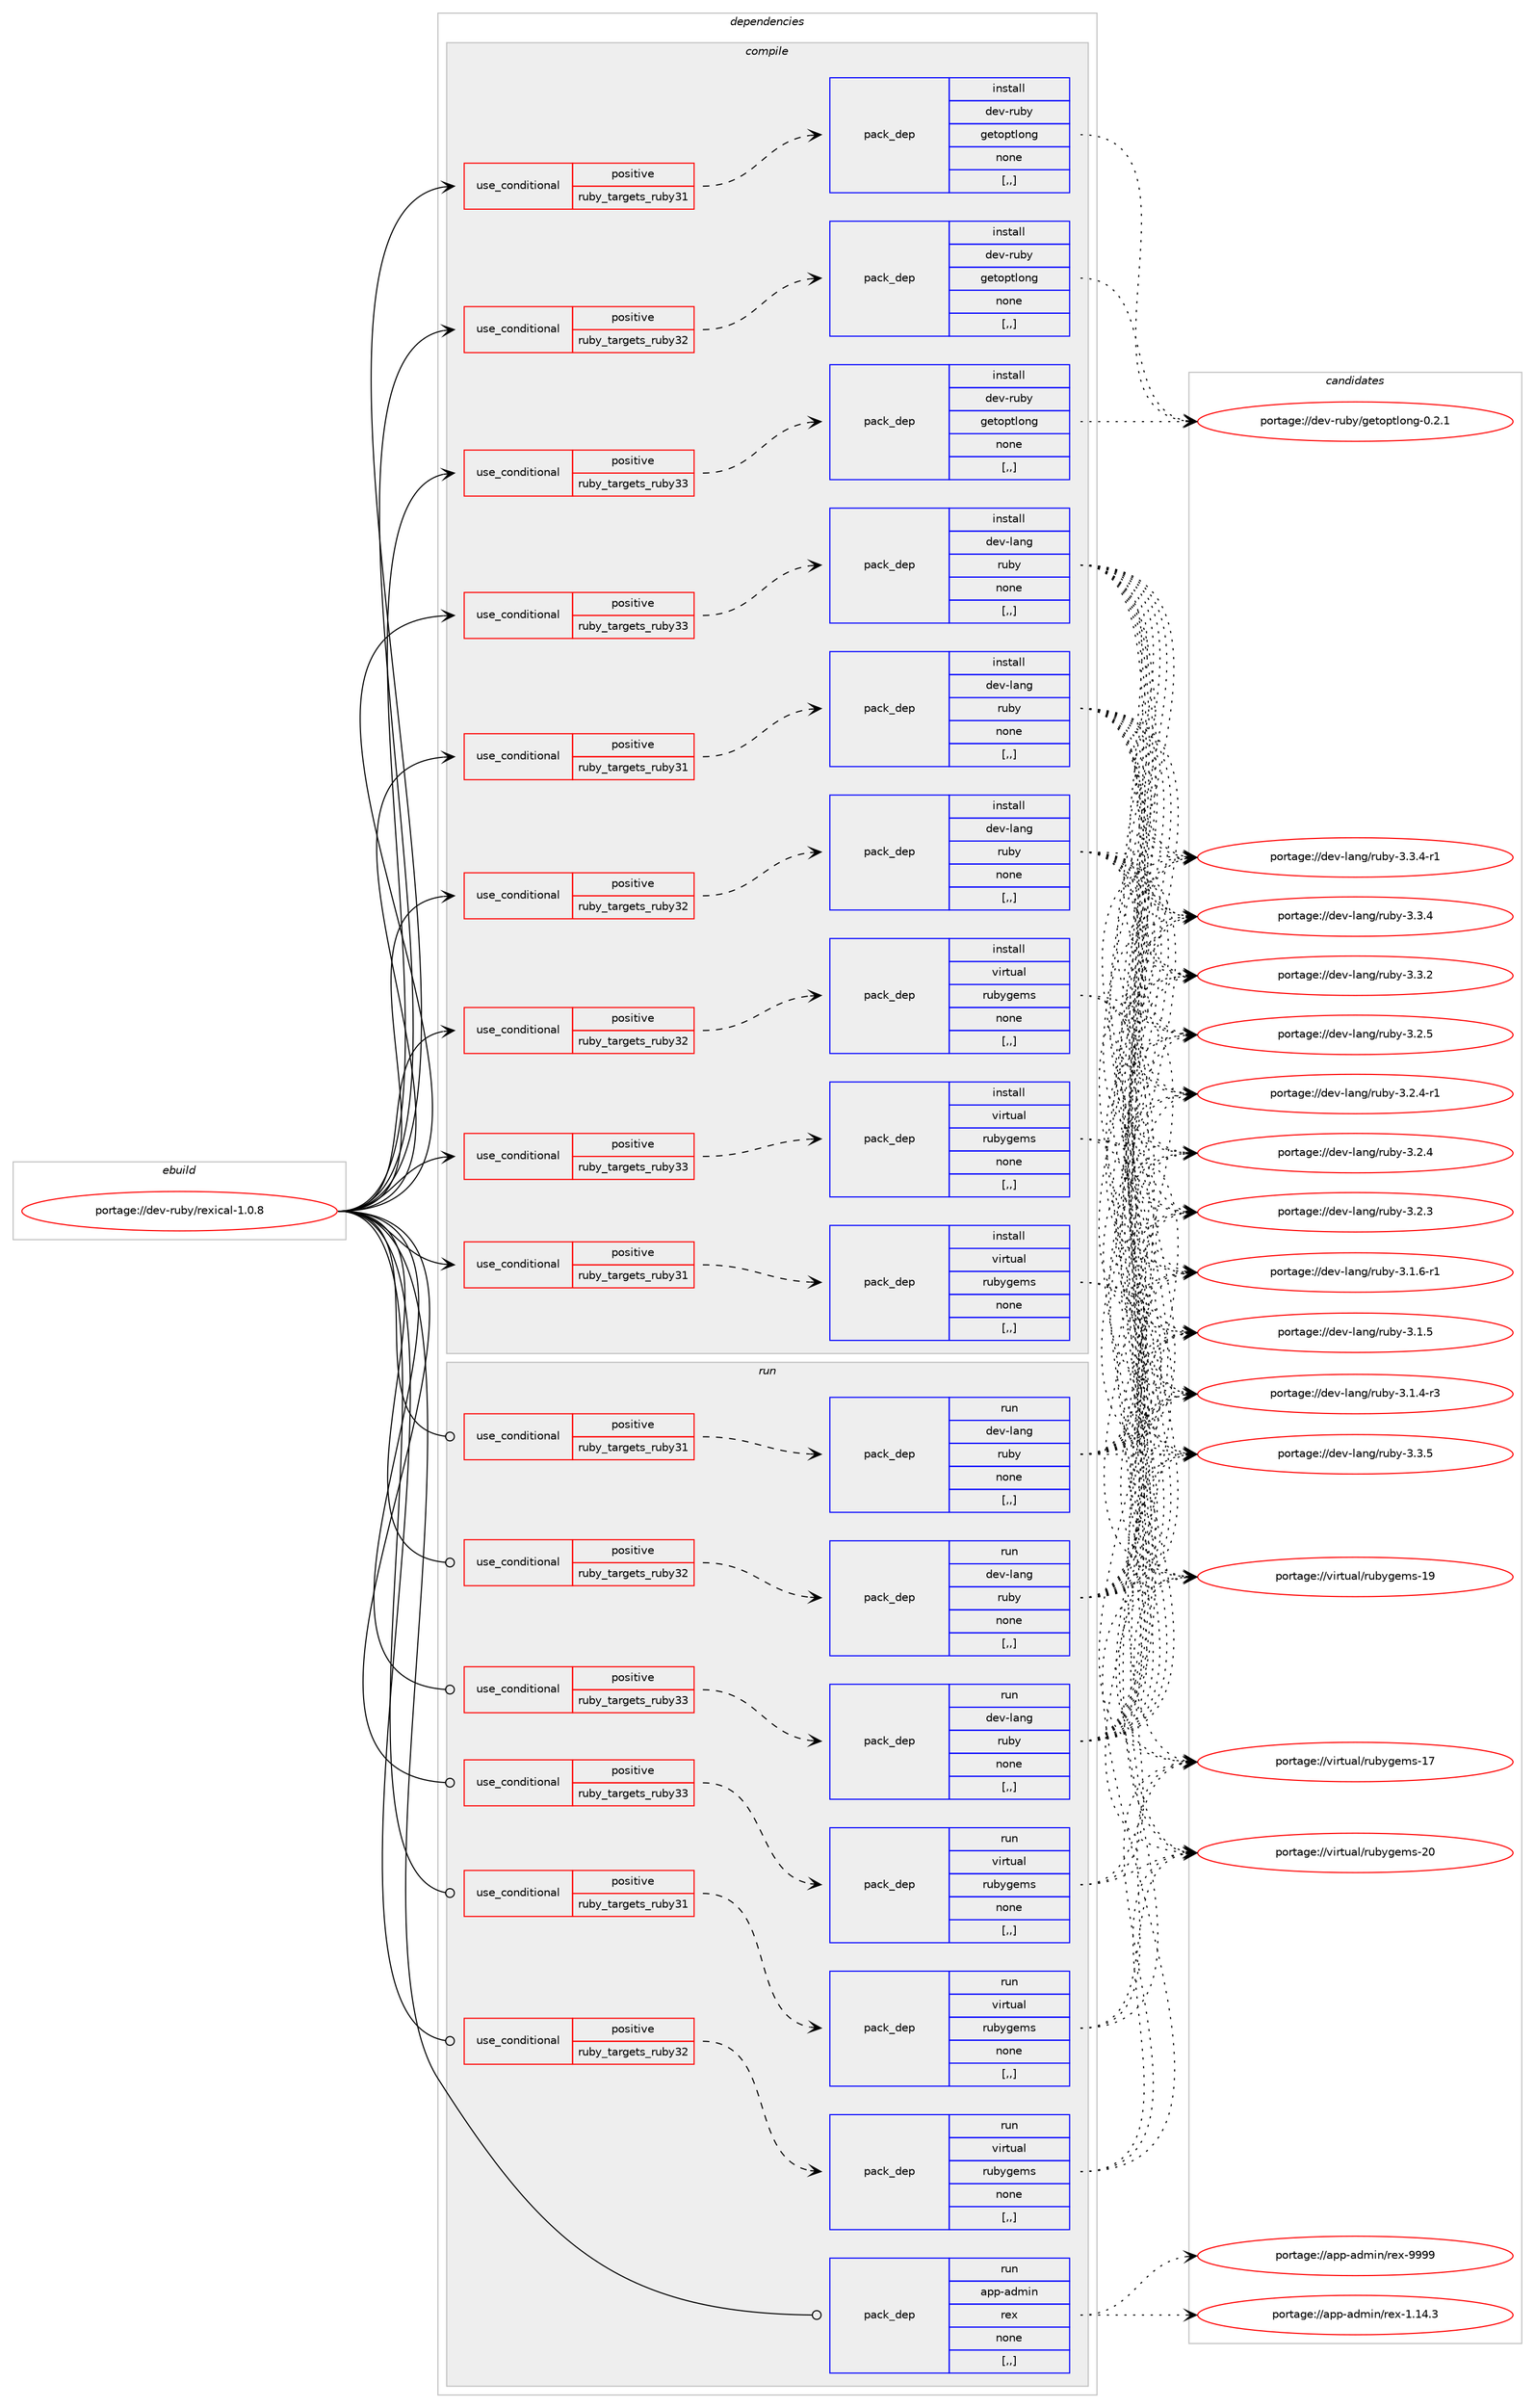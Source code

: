 digraph prolog {

# *************
# Graph options
# *************

newrank=true;
concentrate=true;
compound=true;
graph [rankdir=LR,fontname=Helvetica,fontsize=10,ranksep=1.5];#, ranksep=2.5, nodesep=0.2];
edge  [arrowhead=vee];
node  [fontname=Helvetica,fontsize=10];

# **********
# The ebuild
# **********

subgraph cluster_leftcol {
color=gray;
label=<<i>ebuild</i>>;
id [label="portage://dev-ruby/rexical-1.0.8", color=red, width=4, href="../dev-ruby/rexical-1.0.8.svg"];
}

# ****************
# The dependencies
# ****************

subgraph cluster_midcol {
color=gray;
label=<<i>dependencies</i>>;
subgraph cluster_compile {
fillcolor="#eeeeee";
style=filled;
label=<<i>compile</i>>;
subgraph cond185541 {
dependency694792 [label=<<TABLE BORDER="0" CELLBORDER="1" CELLSPACING="0" CELLPADDING="4"><TR><TD ROWSPAN="3" CELLPADDING="10">use_conditional</TD></TR><TR><TD>positive</TD></TR><TR><TD>ruby_targets_ruby31</TD></TR></TABLE>>, shape=none, color=red];
subgraph pack504300 {
dependency694793 [label=<<TABLE BORDER="0" CELLBORDER="1" CELLSPACING="0" CELLPADDING="4" WIDTH="220"><TR><TD ROWSPAN="6" CELLPADDING="30">pack_dep</TD></TR><TR><TD WIDTH="110">install</TD></TR><TR><TD>dev-lang</TD></TR><TR><TD>ruby</TD></TR><TR><TD>none</TD></TR><TR><TD>[,,]</TD></TR></TABLE>>, shape=none, color=blue];
}
dependency694792:e -> dependency694793:w [weight=20,style="dashed",arrowhead="vee"];
}
id:e -> dependency694792:w [weight=20,style="solid",arrowhead="vee"];
subgraph cond185542 {
dependency694794 [label=<<TABLE BORDER="0" CELLBORDER="1" CELLSPACING="0" CELLPADDING="4"><TR><TD ROWSPAN="3" CELLPADDING="10">use_conditional</TD></TR><TR><TD>positive</TD></TR><TR><TD>ruby_targets_ruby31</TD></TR></TABLE>>, shape=none, color=red];
subgraph pack504301 {
dependency694795 [label=<<TABLE BORDER="0" CELLBORDER="1" CELLSPACING="0" CELLPADDING="4" WIDTH="220"><TR><TD ROWSPAN="6" CELLPADDING="30">pack_dep</TD></TR><TR><TD WIDTH="110">install</TD></TR><TR><TD>dev-ruby</TD></TR><TR><TD>getoptlong</TD></TR><TR><TD>none</TD></TR><TR><TD>[,,]</TD></TR></TABLE>>, shape=none, color=blue];
}
dependency694794:e -> dependency694795:w [weight=20,style="dashed",arrowhead="vee"];
}
id:e -> dependency694794:w [weight=20,style="solid",arrowhead="vee"];
subgraph cond185543 {
dependency694796 [label=<<TABLE BORDER="0" CELLBORDER="1" CELLSPACING="0" CELLPADDING="4"><TR><TD ROWSPAN="3" CELLPADDING="10">use_conditional</TD></TR><TR><TD>positive</TD></TR><TR><TD>ruby_targets_ruby31</TD></TR></TABLE>>, shape=none, color=red];
subgraph pack504302 {
dependency694797 [label=<<TABLE BORDER="0" CELLBORDER="1" CELLSPACING="0" CELLPADDING="4" WIDTH="220"><TR><TD ROWSPAN="6" CELLPADDING="30">pack_dep</TD></TR><TR><TD WIDTH="110">install</TD></TR><TR><TD>virtual</TD></TR><TR><TD>rubygems</TD></TR><TR><TD>none</TD></TR><TR><TD>[,,]</TD></TR></TABLE>>, shape=none, color=blue];
}
dependency694796:e -> dependency694797:w [weight=20,style="dashed",arrowhead="vee"];
}
id:e -> dependency694796:w [weight=20,style="solid",arrowhead="vee"];
subgraph cond185544 {
dependency694798 [label=<<TABLE BORDER="0" CELLBORDER="1" CELLSPACING="0" CELLPADDING="4"><TR><TD ROWSPAN="3" CELLPADDING="10">use_conditional</TD></TR><TR><TD>positive</TD></TR><TR><TD>ruby_targets_ruby32</TD></TR></TABLE>>, shape=none, color=red];
subgraph pack504303 {
dependency694799 [label=<<TABLE BORDER="0" CELLBORDER="1" CELLSPACING="0" CELLPADDING="4" WIDTH="220"><TR><TD ROWSPAN="6" CELLPADDING="30">pack_dep</TD></TR><TR><TD WIDTH="110">install</TD></TR><TR><TD>dev-lang</TD></TR><TR><TD>ruby</TD></TR><TR><TD>none</TD></TR><TR><TD>[,,]</TD></TR></TABLE>>, shape=none, color=blue];
}
dependency694798:e -> dependency694799:w [weight=20,style="dashed",arrowhead="vee"];
}
id:e -> dependency694798:w [weight=20,style="solid",arrowhead="vee"];
subgraph cond185545 {
dependency694800 [label=<<TABLE BORDER="0" CELLBORDER="1" CELLSPACING="0" CELLPADDING="4"><TR><TD ROWSPAN="3" CELLPADDING="10">use_conditional</TD></TR><TR><TD>positive</TD></TR><TR><TD>ruby_targets_ruby32</TD></TR></TABLE>>, shape=none, color=red];
subgraph pack504304 {
dependency694801 [label=<<TABLE BORDER="0" CELLBORDER="1" CELLSPACING="0" CELLPADDING="4" WIDTH="220"><TR><TD ROWSPAN="6" CELLPADDING="30">pack_dep</TD></TR><TR><TD WIDTH="110">install</TD></TR><TR><TD>dev-ruby</TD></TR><TR><TD>getoptlong</TD></TR><TR><TD>none</TD></TR><TR><TD>[,,]</TD></TR></TABLE>>, shape=none, color=blue];
}
dependency694800:e -> dependency694801:w [weight=20,style="dashed",arrowhead="vee"];
}
id:e -> dependency694800:w [weight=20,style="solid",arrowhead="vee"];
subgraph cond185546 {
dependency694802 [label=<<TABLE BORDER="0" CELLBORDER="1" CELLSPACING="0" CELLPADDING="4"><TR><TD ROWSPAN="3" CELLPADDING="10">use_conditional</TD></TR><TR><TD>positive</TD></TR><TR><TD>ruby_targets_ruby32</TD></TR></TABLE>>, shape=none, color=red];
subgraph pack504305 {
dependency694803 [label=<<TABLE BORDER="0" CELLBORDER="1" CELLSPACING="0" CELLPADDING="4" WIDTH="220"><TR><TD ROWSPAN="6" CELLPADDING="30">pack_dep</TD></TR><TR><TD WIDTH="110">install</TD></TR><TR><TD>virtual</TD></TR><TR><TD>rubygems</TD></TR><TR><TD>none</TD></TR><TR><TD>[,,]</TD></TR></TABLE>>, shape=none, color=blue];
}
dependency694802:e -> dependency694803:w [weight=20,style="dashed",arrowhead="vee"];
}
id:e -> dependency694802:w [weight=20,style="solid",arrowhead="vee"];
subgraph cond185547 {
dependency694804 [label=<<TABLE BORDER="0" CELLBORDER="1" CELLSPACING="0" CELLPADDING="4"><TR><TD ROWSPAN="3" CELLPADDING="10">use_conditional</TD></TR><TR><TD>positive</TD></TR><TR><TD>ruby_targets_ruby33</TD></TR></TABLE>>, shape=none, color=red];
subgraph pack504306 {
dependency694805 [label=<<TABLE BORDER="0" CELLBORDER="1" CELLSPACING="0" CELLPADDING="4" WIDTH="220"><TR><TD ROWSPAN="6" CELLPADDING="30">pack_dep</TD></TR><TR><TD WIDTH="110">install</TD></TR><TR><TD>dev-lang</TD></TR><TR><TD>ruby</TD></TR><TR><TD>none</TD></TR><TR><TD>[,,]</TD></TR></TABLE>>, shape=none, color=blue];
}
dependency694804:e -> dependency694805:w [weight=20,style="dashed",arrowhead="vee"];
}
id:e -> dependency694804:w [weight=20,style="solid",arrowhead="vee"];
subgraph cond185548 {
dependency694806 [label=<<TABLE BORDER="0" CELLBORDER="1" CELLSPACING="0" CELLPADDING="4"><TR><TD ROWSPAN="3" CELLPADDING="10">use_conditional</TD></TR><TR><TD>positive</TD></TR><TR><TD>ruby_targets_ruby33</TD></TR></TABLE>>, shape=none, color=red];
subgraph pack504307 {
dependency694807 [label=<<TABLE BORDER="0" CELLBORDER="1" CELLSPACING="0" CELLPADDING="4" WIDTH="220"><TR><TD ROWSPAN="6" CELLPADDING="30">pack_dep</TD></TR><TR><TD WIDTH="110">install</TD></TR><TR><TD>dev-ruby</TD></TR><TR><TD>getoptlong</TD></TR><TR><TD>none</TD></TR><TR><TD>[,,]</TD></TR></TABLE>>, shape=none, color=blue];
}
dependency694806:e -> dependency694807:w [weight=20,style="dashed",arrowhead="vee"];
}
id:e -> dependency694806:w [weight=20,style="solid",arrowhead="vee"];
subgraph cond185549 {
dependency694808 [label=<<TABLE BORDER="0" CELLBORDER="1" CELLSPACING="0" CELLPADDING="4"><TR><TD ROWSPAN="3" CELLPADDING="10">use_conditional</TD></TR><TR><TD>positive</TD></TR><TR><TD>ruby_targets_ruby33</TD></TR></TABLE>>, shape=none, color=red];
subgraph pack504308 {
dependency694809 [label=<<TABLE BORDER="0" CELLBORDER="1" CELLSPACING="0" CELLPADDING="4" WIDTH="220"><TR><TD ROWSPAN="6" CELLPADDING="30">pack_dep</TD></TR><TR><TD WIDTH="110">install</TD></TR><TR><TD>virtual</TD></TR><TR><TD>rubygems</TD></TR><TR><TD>none</TD></TR><TR><TD>[,,]</TD></TR></TABLE>>, shape=none, color=blue];
}
dependency694808:e -> dependency694809:w [weight=20,style="dashed",arrowhead="vee"];
}
id:e -> dependency694808:w [weight=20,style="solid",arrowhead="vee"];
}
subgraph cluster_compileandrun {
fillcolor="#eeeeee";
style=filled;
label=<<i>compile and run</i>>;
}
subgraph cluster_run {
fillcolor="#eeeeee";
style=filled;
label=<<i>run</i>>;
subgraph cond185550 {
dependency694810 [label=<<TABLE BORDER="0" CELLBORDER="1" CELLSPACING="0" CELLPADDING="4"><TR><TD ROWSPAN="3" CELLPADDING="10">use_conditional</TD></TR><TR><TD>positive</TD></TR><TR><TD>ruby_targets_ruby31</TD></TR></TABLE>>, shape=none, color=red];
subgraph pack504309 {
dependency694811 [label=<<TABLE BORDER="0" CELLBORDER="1" CELLSPACING="0" CELLPADDING="4" WIDTH="220"><TR><TD ROWSPAN="6" CELLPADDING="30">pack_dep</TD></TR><TR><TD WIDTH="110">run</TD></TR><TR><TD>dev-lang</TD></TR><TR><TD>ruby</TD></TR><TR><TD>none</TD></TR><TR><TD>[,,]</TD></TR></TABLE>>, shape=none, color=blue];
}
dependency694810:e -> dependency694811:w [weight=20,style="dashed",arrowhead="vee"];
}
id:e -> dependency694810:w [weight=20,style="solid",arrowhead="odot"];
subgraph cond185551 {
dependency694812 [label=<<TABLE BORDER="0" CELLBORDER="1" CELLSPACING="0" CELLPADDING="4"><TR><TD ROWSPAN="3" CELLPADDING="10">use_conditional</TD></TR><TR><TD>positive</TD></TR><TR><TD>ruby_targets_ruby31</TD></TR></TABLE>>, shape=none, color=red];
subgraph pack504310 {
dependency694813 [label=<<TABLE BORDER="0" CELLBORDER="1" CELLSPACING="0" CELLPADDING="4" WIDTH="220"><TR><TD ROWSPAN="6" CELLPADDING="30">pack_dep</TD></TR><TR><TD WIDTH="110">run</TD></TR><TR><TD>virtual</TD></TR><TR><TD>rubygems</TD></TR><TR><TD>none</TD></TR><TR><TD>[,,]</TD></TR></TABLE>>, shape=none, color=blue];
}
dependency694812:e -> dependency694813:w [weight=20,style="dashed",arrowhead="vee"];
}
id:e -> dependency694812:w [weight=20,style="solid",arrowhead="odot"];
subgraph cond185552 {
dependency694814 [label=<<TABLE BORDER="0" CELLBORDER="1" CELLSPACING="0" CELLPADDING="4"><TR><TD ROWSPAN="3" CELLPADDING="10">use_conditional</TD></TR><TR><TD>positive</TD></TR><TR><TD>ruby_targets_ruby32</TD></TR></TABLE>>, shape=none, color=red];
subgraph pack504311 {
dependency694815 [label=<<TABLE BORDER="0" CELLBORDER="1" CELLSPACING="0" CELLPADDING="4" WIDTH="220"><TR><TD ROWSPAN="6" CELLPADDING="30">pack_dep</TD></TR><TR><TD WIDTH="110">run</TD></TR><TR><TD>dev-lang</TD></TR><TR><TD>ruby</TD></TR><TR><TD>none</TD></TR><TR><TD>[,,]</TD></TR></TABLE>>, shape=none, color=blue];
}
dependency694814:e -> dependency694815:w [weight=20,style="dashed",arrowhead="vee"];
}
id:e -> dependency694814:w [weight=20,style="solid",arrowhead="odot"];
subgraph cond185553 {
dependency694816 [label=<<TABLE BORDER="0" CELLBORDER="1" CELLSPACING="0" CELLPADDING="4"><TR><TD ROWSPAN="3" CELLPADDING="10">use_conditional</TD></TR><TR><TD>positive</TD></TR><TR><TD>ruby_targets_ruby32</TD></TR></TABLE>>, shape=none, color=red];
subgraph pack504312 {
dependency694817 [label=<<TABLE BORDER="0" CELLBORDER="1" CELLSPACING="0" CELLPADDING="4" WIDTH="220"><TR><TD ROWSPAN="6" CELLPADDING="30">pack_dep</TD></TR><TR><TD WIDTH="110">run</TD></TR><TR><TD>virtual</TD></TR><TR><TD>rubygems</TD></TR><TR><TD>none</TD></TR><TR><TD>[,,]</TD></TR></TABLE>>, shape=none, color=blue];
}
dependency694816:e -> dependency694817:w [weight=20,style="dashed",arrowhead="vee"];
}
id:e -> dependency694816:w [weight=20,style="solid",arrowhead="odot"];
subgraph cond185554 {
dependency694818 [label=<<TABLE BORDER="0" CELLBORDER="1" CELLSPACING="0" CELLPADDING="4"><TR><TD ROWSPAN="3" CELLPADDING="10">use_conditional</TD></TR><TR><TD>positive</TD></TR><TR><TD>ruby_targets_ruby33</TD></TR></TABLE>>, shape=none, color=red];
subgraph pack504313 {
dependency694819 [label=<<TABLE BORDER="0" CELLBORDER="1" CELLSPACING="0" CELLPADDING="4" WIDTH="220"><TR><TD ROWSPAN="6" CELLPADDING="30">pack_dep</TD></TR><TR><TD WIDTH="110">run</TD></TR><TR><TD>dev-lang</TD></TR><TR><TD>ruby</TD></TR><TR><TD>none</TD></TR><TR><TD>[,,]</TD></TR></TABLE>>, shape=none, color=blue];
}
dependency694818:e -> dependency694819:w [weight=20,style="dashed",arrowhead="vee"];
}
id:e -> dependency694818:w [weight=20,style="solid",arrowhead="odot"];
subgraph cond185555 {
dependency694820 [label=<<TABLE BORDER="0" CELLBORDER="1" CELLSPACING="0" CELLPADDING="4"><TR><TD ROWSPAN="3" CELLPADDING="10">use_conditional</TD></TR><TR><TD>positive</TD></TR><TR><TD>ruby_targets_ruby33</TD></TR></TABLE>>, shape=none, color=red];
subgraph pack504314 {
dependency694821 [label=<<TABLE BORDER="0" CELLBORDER="1" CELLSPACING="0" CELLPADDING="4" WIDTH="220"><TR><TD ROWSPAN="6" CELLPADDING="30">pack_dep</TD></TR><TR><TD WIDTH="110">run</TD></TR><TR><TD>virtual</TD></TR><TR><TD>rubygems</TD></TR><TR><TD>none</TD></TR><TR><TD>[,,]</TD></TR></TABLE>>, shape=none, color=blue];
}
dependency694820:e -> dependency694821:w [weight=20,style="dashed",arrowhead="vee"];
}
id:e -> dependency694820:w [weight=20,style="solid",arrowhead="odot"];
subgraph pack504315 {
dependency694822 [label=<<TABLE BORDER="0" CELLBORDER="1" CELLSPACING="0" CELLPADDING="4" WIDTH="220"><TR><TD ROWSPAN="6" CELLPADDING="30">pack_dep</TD></TR><TR><TD WIDTH="110">run</TD></TR><TR><TD>app-admin</TD></TR><TR><TD>rex</TD></TR><TR><TD>none</TD></TR><TR><TD>[,,]</TD></TR></TABLE>>, shape=none, color=blue];
}
id:e -> dependency694822:w [weight=20,style="solid",arrowhead="odot"];
}
}

# **************
# The candidates
# **************

subgraph cluster_choices {
rank=same;
color=gray;
label=<<i>candidates</i>>;

subgraph choice504300 {
color=black;
nodesep=1;
choice10010111845108971101034711411798121455146514653 [label="portage://dev-lang/ruby-3.3.5", color=red, width=4,href="../dev-lang/ruby-3.3.5.svg"];
choice100101118451089711010347114117981214551465146524511449 [label="portage://dev-lang/ruby-3.3.4-r1", color=red, width=4,href="../dev-lang/ruby-3.3.4-r1.svg"];
choice10010111845108971101034711411798121455146514652 [label="portage://dev-lang/ruby-3.3.4", color=red, width=4,href="../dev-lang/ruby-3.3.4.svg"];
choice10010111845108971101034711411798121455146514650 [label="portage://dev-lang/ruby-3.3.2", color=red, width=4,href="../dev-lang/ruby-3.3.2.svg"];
choice10010111845108971101034711411798121455146504653 [label="portage://dev-lang/ruby-3.2.5", color=red, width=4,href="../dev-lang/ruby-3.2.5.svg"];
choice100101118451089711010347114117981214551465046524511449 [label="portage://dev-lang/ruby-3.2.4-r1", color=red, width=4,href="../dev-lang/ruby-3.2.4-r1.svg"];
choice10010111845108971101034711411798121455146504652 [label="portage://dev-lang/ruby-3.2.4", color=red, width=4,href="../dev-lang/ruby-3.2.4.svg"];
choice10010111845108971101034711411798121455146504651 [label="portage://dev-lang/ruby-3.2.3", color=red, width=4,href="../dev-lang/ruby-3.2.3.svg"];
choice100101118451089711010347114117981214551464946544511449 [label="portage://dev-lang/ruby-3.1.6-r1", color=red, width=4,href="../dev-lang/ruby-3.1.6-r1.svg"];
choice10010111845108971101034711411798121455146494653 [label="portage://dev-lang/ruby-3.1.5", color=red, width=4,href="../dev-lang/ruby-3.1.5.svg"];
choice100101118451089711010347114117981214551464946524511451 [label="portage://dev-lang/ruby-3.1.4-r3", color=red, width=4,href="../dev-lang/ruby-3.1.4-r3.svg"];
dependency694793:e -> choice10010111845108971101034711411798121455146514653:w [style=dotted,weight="100"];
dependency694793:e -> choice100101118451089711010347114117981214551465146524511449:w [style=dotted,weight="100"];
dependency694793:e -> choice10010111845108971101034711411798121455146514652:w [style=dotted,weight="100"];
dependency694793:e -> choice10010111845108971101034711411798121455146514650:w [style=dotted,weight="100"];
dependency694793:e -> choice10010111845108971101034711411798121455146504653:w [style=dotted,weight="100"];
dependency694793:e -> choice100101118451089711010347114117981214551465046524511449:w [style=dotted,weight="100"];
dependency694793:e -> choice10010111845108971101034711411798121455146504652:w [style=dotted,weight="100"];
dependency694793:e -> choice10010111845108971101034711411798121455146504651:w [style=dotted,weight="100"];
dependency694793:e -> choice100101118451089711010347114117981214551464946544511449:w [style=dotted,weight="100"];
dependency694793:e -> choice10010111845108971101034711411798121455146494653:w [style=dotted,weight="100"];
dependency694793:e -> choice100101118451089711010347114117981214551464946524511451:w [style=dotted,weight="100"];
}
subgraph choice504301 {
color=black;
nodesep=1;
choice100101118451141179812147103101116111112116108111110103454846504649 [label="portage://dev-ruby/getoptlong-0.2.1", color=red, width=4,href="../dev-ruby/getoptlong-0.2.1.svg"];
dependency694795:e -> choice100101118451141179812147103101116111112116108111110103454846504649:w [style=dotted,weight="100"];
}
subgraph choice504302 {
color=black;
nodesep=1;
choice118105114116117971084711411798121103101109115455048 [label="portage://virtual/rubygems-20", color=red, width=4,href="../virtual/rubygems-20.svg"];
choice118105114116117971084711411798121103101109115454957 [label="portage://virtual/rubygems-19", color=red, width=4,href="../virtual/rubygems-19.svg"];
choice118105114116117971084711411798121103101109115454955 [label="portage://virtual/rubygems-17", color=red, width=4,href="../virtual/rubygems-17.svg"];
dependency694797:e -> choice118105114116117971084711411798121103101109115455048:w [style=dotted,weight="100"];
dependency694797:e -> choice118105114116117971084711411798121103101109115454957:w [style=dotted,weight="100"];
dependency694797:e -> choice118105114116117971084711411798121103101109115454955:w [style=dotted,weight="100"];
}
subgraph choice504303 {
color=black;
nodesep=1;
choice10010111845108971101034711411798121455146514653 [label="portage://dev-lang/ruby-3.3.5", color=red, width=4,href="../dev-lang/ruby-3.3.5.svg"];
choice100101118451089711010347114117981214551465146524511449 [label="portage://dev-lang/ruby-3.3.4-r1", color=red, width=4,href="../dev-lang/ruby-3.3.4-r1.svg"];
choice10010111845108971101034711411798121455146514652 [label="portage://dev-lang/ruby-3.3.4", color=red, width=4,href="../dev-lang/ruby-3.3.4.svg"];
choice10010111845108971101034711411798121455146514650 [label="portage://dev-lang/ruby-3.3.2", color=red, width=4,href="../dev-lang/ruby-3.3.2.svg"];
choice10010111845108971101034711411798121455146504653 [label="portage://dev-lang/ruby-3.2.5", color=red, width=4,href="../dev-lang/ruby-3.2.5.svg"];
choice100101118451089711010347114117981214551465046524511449 [label="portage://dev-lang/ruby-3.2.4-r1", color=red, width=4,href="../dev-lang/ruby-3.2.4-r1.svg"];
choice10010111845108971101034711411798121455146504652 [label="portage://dev-lang/ruby-3.2.4", color=red, width=4,href="../dev-lang/ruby-3.2.4.svg"];
choice10010111845108971101034711411798121455146504651 [label="portage://dev-lang/ruby-3.2.3", color=red, width=4,href="../dev-lang/ruby-3.2.3.svg"];
choice100101118451089711010347114117981214551464946544511449 [label="portage://dev-lang/ruby-3.1.6-r1", color=red, width=4,href="../dev-lang/ruby-3.1.6-r1.svg"];
choice10010111845108971101034711411798121455146494653 [label="portage://dev-lang/ruby-3.1.5", color=red, width=4,href="../dev-lang/ruby-3.1.5.svg"];
choice100101118451089711010347114117981214551464946524511451 [label="portage://dev-lang/ruby-3.1.4-r3", color=red, width=4,href="../dev-lang/ruby-3.1.4-r3.svg"];
dependency694799:e -> choice10010111845108971101034711411798121455146514653:w [style=dotted,weight="100"];
dependency694799:e -> choice100101118451089711010347114117981214551465146524511449:w [style=dotted,weight="100"];
dependency694799:e -> choice10010111845108971101034711411798121455146514652:w [style=dotted,weight="100"];
dependency694799:e -> choice10010111845108971101034711411798121455146514650:w [style=dotted,weight="100"];
dependency694799:e -> choice10010111845108971101034711411798121455146504653:w [style=dotted,weight="100"];
dependency694799:e -> choice100101118451089711010347114117981214551465046524511449:w [style=dotted,weight="100"];
dependency694799:e -> choice10010111845108971101034711411798121455146504652:w [style=dotted,weight="100"];
dependency694799:e -> choice10010111845108971101034711411798121455146504651:w [style=dotted,weight="100"];
dependency694799:e -> choice100101118451089711010347114117981214551464946544511449:w [style=dotted,weight="100"];
dependency694799:e -> choice10010111845108971101034711411798121455146494653:w [style=dotted,weight="100"];
dependency694799:e -> choice100101118451089711010347114117981214551464946524511451:w [style=dotted,weight="100"];
}
subgraph choice504304 {
color=black;
nodesep=1;
choice100101118451141179812147103101116111112116108111110103454846504649 [label="portage://dev-ruby/getoptlong-0.2.1", color=red, width=4,href="../dev-ruby/getoptlong-0.2.1.svg"];
dependency694801:e -> choice100101118451141179812147103101116111112116108111110103454846504649:w [style=dotted,weight="100"];
}
subgraph choice504305 {
color=black;
nodesep=1;
choice118105114116117971084711411798121103101109115455048 [label="portage://virtual/rubygems-20", color=red, width=4,href="../virtual/rubygems-20.svg"];
choice118105114116117971084711411798121103101109115454957 [label="portage://virtual/rubygems-19", color=red, width=4,href="../virtual/rubygems-19.svg"];
choice118105114116117971084711411798121103101109115454955 [label="portage://virtual/rubygems-17", color=red, width=4,href="../virtual/rubygems-17.svg"];
dependency694803:e -> choice118105114116117971084711411798121103101109115455048:w [style=dotted,weight="100"];
dependency694803:e -> choice118105114116117971084711411798121103101109115454957:w [style=dotted,weight="100"];
dependency694803:e -> choice118105114116117971084711411798121103101109115454955:w [style=dotted,weight="100"];
}
subgraph choice504306 {
color=black;
nodesep=1;
choice10010111845108971101034711411798121455146514653 [label="portage://dev-lang/ruby-3.3.5", color=red, width=4,href="../dev-lang/ruby-3.3.5.svg"];
choice100101118451089711010347114117981214551465146524511449 [label="portage://dev-lang/ruby-3.3.4-r1", color=red, width=4,href="../dev-lang/ruby-3.3.4-r1.svg"];
choice10010111845108971101034711411798121455146514652 [label="portage://dev-lang/ruby-3.3.4", color=red, width=4,href="../dev-lang/ruby-3.3.4.svg"];
choice10010111845108971101034711411798121455146514650 [label="portage://dev-lang/ruby-3.3.2", color=red, width=4,href="../dev-lang/ruby-3.3.2.svg"];
choice10010111845108971101034711411798121455146504653 [label="portage://dev-lang/ruby-3.2.5", color=red, width=4,href="../dev-lang/ruby-3.2.5.svg"];
choice100101118451089711010347114117981214551465046524511449 [label="portage://dev-lang/ruby-3.2.4-r1", color=red, width=4,href="../dev-lang/ruby-3.2.4-r1.svg"];
choice10010111845108971101034711411798121455146504652 [label="portage://dev-lang/ruby-3.2.4", color=red, width=4,href="../dev-lang/ruby-3.2.4.svg"];
choice10010111845108971101034711411798121455146504651 [label="portage://dev-lang/ruby-3.2.3", color=red, width=4,href="../dev-lang/ruby-3.2.3.svg"];
choice100101118451089711010347114117981214551464946544511449 [label="portage://dev-lang/ruby-3.1.6-r1", color=red, width=4,href="../dev-lang/ruby-3.1.6-r1.svg"];
choice10010111845108971101034711411798121455146494653 [label="portage://dev-lang/ruby-3.1.5", color=red, width=4,href="../dev-lang/ruby-3.1.5.svg"];
choice100101118451089711010347114117981214551464946524511451 [label="portage://dev-lang/ruby-3.1.4-r3", color=red, width=4,href="../dev-lang/ruby-3.1.4-r3.svg"];
dependency694805:e -> choice10010111845108971101034711411798121455146514653:w [style=dotted,weight="100"];
dependency694805:e -> choice100101118451089711010347114117981214551465146524511449:w [style=dotted,weight="100"];
dependency694805:e -> choice10010111845108971101034711411798121455146514652:w [style=dotted,weight="100"];
dependency694805:e -> choice10010111845108971101034711411798121455146514650:w [style=dotted,weight="100"];
dependency694805:e -> choice10010111845108971101034711411798121455146504653:w [style=dotted,weight="100"];
dependency694805:e -> choice100101118451089711010347114117981214551465046524511449:w [style=dotted,weight="100"];
dependency694805:e -> choice10010111845108971101034711411798121455146504652:w [style=dotted,weight="100"];
dependency694805:e -> choice10010111845108971101034711411798121455146504651:w [style=dotted,weight="100"];
dependency694805:e -> choice100101118451089711010347114117981214551464946544511449:w [style=dotted,weight="100"];
dependency694805:e -> choice10010111845108971101034711411798121455146494653:w [style=dotted,weight="100"];
dependency694805:e -> choice100101118451089711010347114117981214551464946524511451:w [style=dotted,weight="100"];
}
subgraph choice504307 {
color=black;
nodesep=1;
choice100101118451141179812147103101116111112116108111110103454846504649 [label="portage://dev-ruby/getoptlong-0.2.1", color=red, width=4,href="../dev-ruby/getoptlong-0.2.1.svg"];
dependency694807:e -> choice100101118451141179812147103101116111112116108111110103454846504649:w [style=dotted,weight="100"];
}
subgraph choice504308 {
color=black;
nodesep=1;
choice118105114116117971084711411798121103101109115455048 [label="portage://virtual/rubygems-20", color=red, width=4,href="../virtual/rubygems-20.svg"];
choice118105114116117971084711411798121103101109115454957 [label="portage://virtual/rubygems-19", color=red, width=4,href="../virtual/rubygems-19.svg"];
choice118105114116117971084711411798121103101109115454955 [label="portage://virtual/rubygems-17", color=red, width=4,href="../virtual/rubygems-17.svg"];
dependency694809:e -> choice118105114116117971084711411798121103101109115455048:w [style=dotted,weight="100"];
dependency694809:e -> choice118105114116117971084711411798121103101109115454957:w [style=dotted,weight="100"];
dependency694809:e -> choice118105114116117971084711411798121103101109115454955:w [style=dotted,weight="100"];
}
subgraph choice504309 {
color=black;
nodesep=1;
choice10010111845108971101034711411798121455146514653 [label="portage://dev-lang/ruby-3.3.5", color=red, width=4,href="../dev-lang/ruby-3.3.5.svg"];
choice100101118451089711010347114117981214551465146524511449 [label="portage://dev-lang/ruby-3.3.4-r1", color=red, width=4,href="../dev-lang/ruby-3.3.4-r1.svg"];
choice10010111845108971101034711411798121455146514652 [label="portage://dev-lang/ruby-3.3.4", color=red, width=4,href="../dev-lang/ruby-3.3.4.svg"];
choice10010111845108971101034711411798121455146514650 [label="portage://dev-lang/ruby-3.3.2", color=red, width=4,href="../dev-lang/ruby-3.3.2.svg"];
choice10010111845108971101034711411798121455146504653 [label="portage://dev-lang/ruby-3.2.5", color=red, width=4,href="../dev-lang/ruby-3.2.5.svg"];
choice100101118451089711010347114117981214551465046524511449 [label="portage://dev-lang/ruby-3.2.4-r1", color=red, width=4,href="../dev-lang/ruby-3.2.4-r1.svg"];
choice10010111845108971101034711411798121455146504652 [label="portage://dev-lang/ruby-3.2.4", color=red, width=4,href="../dev-lang/ruby-3.2.4.svg"];
choice10010111845108971101034711411798121455146504651 [label="portage://dev-lang/ruby-3.2.3", color=red, width=4,href="../dev-lang/ruby-3.2.3.svg"];
choice100101118451089711010347114117981214551464946544511449 [label="portage://dev-lang/ruby-3.1.6-r1", color=red, width=4,href="../dev-lang/ruby-3.1.6-r1.svg"];
choice10010111845108971101034711411798121455146494653 [label="portage://dev-lang/ruby-3.1.5", color=red, width=4,href="../dev-lang/ruby-3.1.5.svg"];
choice100101118451089711010347114117981214551464946524511451 [label="portage://dev-lang/ruby-3.1.4-r3", color=red, width=4,href="../dev-lang/ruby-3.1.4-r3.svg"];
dependency694811:e -> choice10010111845108971101034711411798121455146514653:w [style=dotted,weight="100"];
dependency694811:e -> choice100101118451089711010347114117981214551465146524511449:w [style=dotted,weight="100"];
dependency694811:e -> choice10010111845108971101034711411798121455146514652:w [style=dotted,weight="100"];
dependency694811:e -> choice10010111845108971101034711411798121455146514650:w [style=dotted,weight="100"];
dependency694811:e -> choice10010111845108971101034711411798121455146504653:w [style=dotted,weight="100"];
dependency694811:e -> choice100101118451089711010347114117981214551465046524511449:w [style=dotted,weight="100"];
dependency694811:e -> choice10010111845108971101034711411798121455146504652:w [style=dotted,weight="100"];
dependency694811:e -> choice10010111845108971101034711411798121455146504651:w [style=dotted,weight="100"];
dependency694811:e -> choice100101118451089711010347114117981214551464946544511449:w [style=dotted,weight="100"];
dependency694811:e -> choice10010111845108971101034711411798121455146494653:w [style=dotted,weight="100"];
dependency694811:e -> choice100101118451089711010347114117981214551464946524511451:w [style=dotted,weight="100"];
}
subgraph choice504310 {
color=black;
nodesep=1;
choice118105114116117971084711411798121103101109115455048 [label="portage://virtual/rubygems-20", color=red, width=4,href="../virtual/rubygems-20.svg"];
choice118105114116117971084711411798121103101109115454957 [label="portage://virtual/rubygems-19", color=red, width=4,href="../virtual/rubygems-19.svg"];
choice118105114116117971084711411798121103101109115454955 [label="portage://virtual/rubygems-17", color=red, width=4,href="../virtual/rubygems-17.svg"];
dependency694813:e -> choice118105114116117971084711411798121103101109115455048:w [style=dotted,weight="100"];
dependency694813:e -> choice118105114116117971084711411798121103101109115454957:w [style=dotted,weight="100"];
dependency694813:e -> choice118105114116117971084711411798121103101109115454955:w [style=dotted,weight="100"];
}
subgraph choice504311 {
color=black;
nodesep=1;
choice10010111845108971101034711411798121455146514653 [label="portage://dev-lang/ruby-3.3.5", color=red, width=4,href="../dev-lang/ruby-3.3.5.svg"];
choice100101118451089711010347114117981214551465146524511449 [label="portage://dev-lang/ruby-3.3.4-r1", color=red, width=4,href="../dev-lang/ruby-3.3.4-r1.svg"];
choice10010111845108971101034711411798121455146514652 [label="portage://dev-lang/ruby-3.3.4", color=red, width=4,href="../dev-lang/ruby-3.3.4.svg"];
choice10010111845108971101034711411798121455146514650 [label="portage://dev-lang/ruby-3.3.2", color=red, width=4,href="../dev-lang/ruby-3.3.2.svg"];
choice10010111845108971101034711411798121455146504653 [label="portage://dev-lang/ruby-3.2.5", color=red, width=4,href="../dev-lang/ruby-3.2.5.svg"];
choice100101118451089711010347114117981214551465046524511449 [label="portage://dev-lang/ruby-3.2.4-r1", color=red, width=4,href="../dev-lang/ruby-3.2.4-r1.svg"];
choice10010111845108971101034711411798121455146504652 [label="portage://dev-lang/ruby-3.2.4", color=red, width=4,href="../dev-lang/ruby-3.2.4.svg"];
choice10010111845108971101034711411798121455146504651 [label="portage://dev-lang/ruby-3.2.3", color=red, width=4,href="../dev-lang/ruby-3.2.3.svg"];
choice100101118451089711010347114117981214551464946544511449 [label="portage://dev-lang/ruby-3.1.6-r1", color=red, width=4,href="../dev-lang/ruby-3.1.6-r1.svg"];
choice10010111845108971101034711411798121455146494653 [label="portage://dev-lang/ruby-3.1.5", color=red, width=4,href="../dev-lang/ruby-3.1.5.svg"];
choice100101118451089711010347114117981214551464946524511451 [label="portage://dev-lang/ruby-3.1.4-r3", color=red, width=4,href="../dev-lang/ruby-3.1.4-r3.svg"];
dependency694815:e -> choice10010111845108971101034711411798121455146514653:w [style=dotted,weight="100"];
dependency694815:e -> choice100101118451089711010347114117981214551465146524511449:w [style=dotted,weight="100"];
dependency694815:e -> choice10010111845108971101034711411798121455146514652:w [style=dotted,weight="100"];
dependency694815:e -> choice10010111845108971101034711411798121455146514650:w [style=dotted,weight="100"];
dependency694815:e -> choice10010111845108971101034711411798121455146504653:w [style=dotted,weight="100"];
dependency694815:e -> choice100101118451089711010347114117981214551465046524511449:w [style=dotted,weight="100"];
dependency694815:e -> choice10010111845108971101034711411798121455146504652:w [style=dotted,weight="100"];
dependency694815:e -> choice10010111845108971101034711411798121455146504651:w [style=dotted,weight="100"];
dependency694815:e -> choice100101118451089711010347114117981214551464946544511449:w [style=dotted,weight="100"];
dependency694815:e -> choice10010111845108971101034711411798121455146494653:w [style=dotted,weight="100"];
dependency694815:e -> choice100101118451089711010347114117981214551464946524511451:w [style=dotted,weight="100"];
}
subgraph choice504312 {
color=black;
nodesep=1;
choice118105114116117971084711411798121103101109115455048 [label="portage://virtual/rubygems-20", color=red, width=4,href="../virtual/rubygems-20.svg"];
choice118105114116117971084711411798121103101109115454957 [label="portage://virtual/rubygems-19", color=red, width=4,href="../virtual/rubygems-19.svg"];
choice118105114116117971084711411798121103101109115454955 [label="portage://virtual/rubygems-17", color=red, width=4,href="../virtual/rubygems-17.svg"];
dependency694817:e -> choice118105114116117971084711411798121103101109115455048:w [style=dotted,weight="100"];
dependency694817:e -> choice118105114116117971084711411798121103101109115454957:w [style=dotted,weight="100"];
dependency694817:e -> choice118105114116117971084711411798121103101109115454955:w [style=dotted,weight="100"];
}
subgraph choice504313 {
color=black;
nodesep=1;
choice10010111845108971101034711411798121455146514653 [label="portage://dev-lang/ruby-3.3.5", color=red, width=4,href="../dev-lang/ruby-3.3.5.svg"];
choice100101118451089711010347114117981214551465146524511449 [label="portage://dev-lang/ruby-3.3.4-r1", color=red, width=4,href="../dev-lang/ruby-3.3.4-r1.svg"];
choice10010111845108971101034711411798121455146514652 [label="portage://dev-lang/ruby-3.3.4", color=red, width=4,href="../dev-lang/ruby-3.3.4.svg"];
choice10010111845108971101034711411798121455146514650 [label="portage://dev-lang/ruby-3.3.2", color=red, width=4,href="../dev-lang/ruby-3.3.2.svg"];
choice10010111845108971101034711411798121455146504653 [label="portage://dev-lang/ruby-3.2.5", color=red, width=4,href="../dev-lang/ruby-3.2.5.svg"];
choice100101118451089711010347114117981214551465046524511449 [label="portage://dev-lang/ruby-3.2.4-r1", color=red, width=4,href="../dev-lang/ruby-3.2.4-r1.svg"];
choice10010111845108971101034711411798121455146504652 [label="portage://dev-lang/ruby-3.2.4", color=red, width=4,href="../dev-lang/ruby-3.2.4.svg"];
choice10010111845108971101034711411798121455146504651 [label="portage://dev-lang/ruby-3.2.3", color=red, width=4,href="../dev-lang/ruby-3.2.3.svg"];
choice100101118451089711010347114117981214551464946544511449 [label="portage://dev-lang/ruby-3.1.6-r1", color=red, width=4,href="../dev-lang/ruby-3.1.6-r1.svg"];
choice10010111845108971101034711411798121455146494653 [label="portage://dev-lang/ruby-3.1.5", color=red, width=4,href="../dev-lang/ruby-3.1.5.svg"];
choice100101118451089711010347114117981214551464946524511451 [label="portage://dev-lang/ruby-3.1.4-r3", color=red, width=4,href="../dev-lang/ruby-3.1.4-r3.svg"];
dependency694819:e -> choice10010111845108971101034711411798121455146514653:w [style=dotted,weight="100"];
dependency694819:e -> choice100101118451089711010347114117981214551465146524511449:w [style=dotted,weight="100"];
dependency694819:e -> choice10010111845108971101034711411798121455146514652:w [style=dotted,weight="100"];
dependency694819:e -> choice10010111845108971101034711411798121455146514650:w [style=dotted,weight="100"];
dependency694819:e -> choice10010111845108971101034711411798121455146504653:w [style=dotted,weight="100"];
dependency694819:e -> choice100101118451089711010347114117981214551465046524511449:w [style=dotted,weight="100"];
dependency694819:e -> choice10010111845108971101034711411798121455146504652:w [style=dotted,weight="100"];
dependency694819:e -> choice10010111845108971101034711411798121455146504651:w [style=dotted,weight="100"];
dependency694819:e -> choice100101118451089711010347114117981214551464946544511449:w [style=dotted,weight="100"];
dependency694819:e -> choice10010111845108971101034711411798121455146494653:w [style=dotted,weight="100"];
dependency694819:e -> choice100101118451089711010347114117981214551464946524511451:w [style=dotted,weight="100"];
}
subgraph choice504314 {
color=black;
nodesep=1;
choice118105114116117971084711411798121103101109115455048 [label="portage://virtual/rubygems-20", color=red, width=4,href="../virtual/rubygems-20.svg"];
choice118105114116117971084711411798121103101109115454957 [label="portage://virtual/rubygems-19", color=red, width=4,href="../virtual/rubygems-19.svg"];
choice118105114116117971084711411798121103101109115454955 [label="portage://virtual/rubygems-17", color=red, width=4,href="../virtual/rubygems-17.svg"];
dependency694821:e -> choice118105114116117971084711411798121103101109115455048:w [style=dotted,weight="100"];
dependency694821:e -> choice118105114116117971084711411798121103101109115454957:w [style=dotted,weight="100"];
dependency694821:e -> choice118105114116117971084711411798121103101109115454955:w [style=dotted,weight="100"];
}
subgraph choice504315 {
color=black;
nodesep=1;
choice971121124597100109105110471141011204557575757 [label="portage://app-admin/rex-9999", color=red, width=4,href="../app-admin/rex-9999.svg"];
choice9711211245971001091051104711410112045494649524651 [label="portage://app-admin/rex-1.14.3", color=red, width=4,href="../app-admin/rex-1.14.3.svg"];
dependency694822:e -> choice971121124597100109105110471141011204557575757:w [style=dotted,weight="100"];
dependency694822:e -> choice9711211245971001091051104711410112045494649524651:w [style=dotted,weight="100"];
}
}

}
